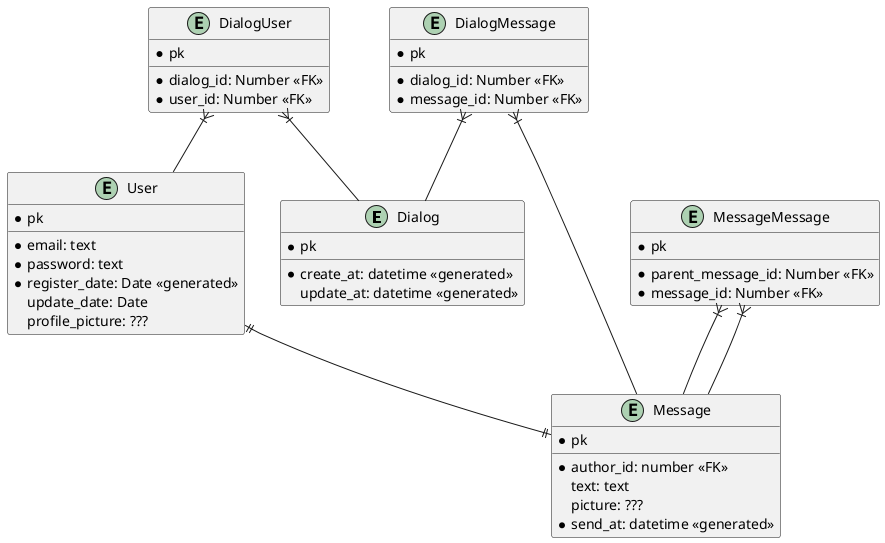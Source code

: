 @startuml
entity Dialog {
* pk
__
*create_at: datetime <<generated>>
update_at: datetime <<generated>>
}

entity Message {
* pk
__
*author_id: number <<FK>>
text: text
picture: ???
*send_at: datetime <<generated>>
}

entity User {
* pk
__
*email: text
*password: text
*register_date: Date <<generated>>
update_date: Date
profile_picture: ???
}

entity DialogUser {
* pk
__
* dialog_id: Number <<FK>>
* user_id: Number <<FK>>
}

entity DialogMessage {
* pk
__
* dialog_id: Number <<FK>>
* message_id: Number <<FK>>
}

entity MessageMessage {
* pk
__
* parent_message_id: Number <<FK>>
* message_id: Number <<FK>>
}

DialogUser }|-- User
DialogUser }|-- Dialog

DialogMessage }|-- Message
DialogMessage }|-- Dialog

MessageMessage }|-- Message
MessageMessage }|-- Message

User ||--|| Message
@enduml